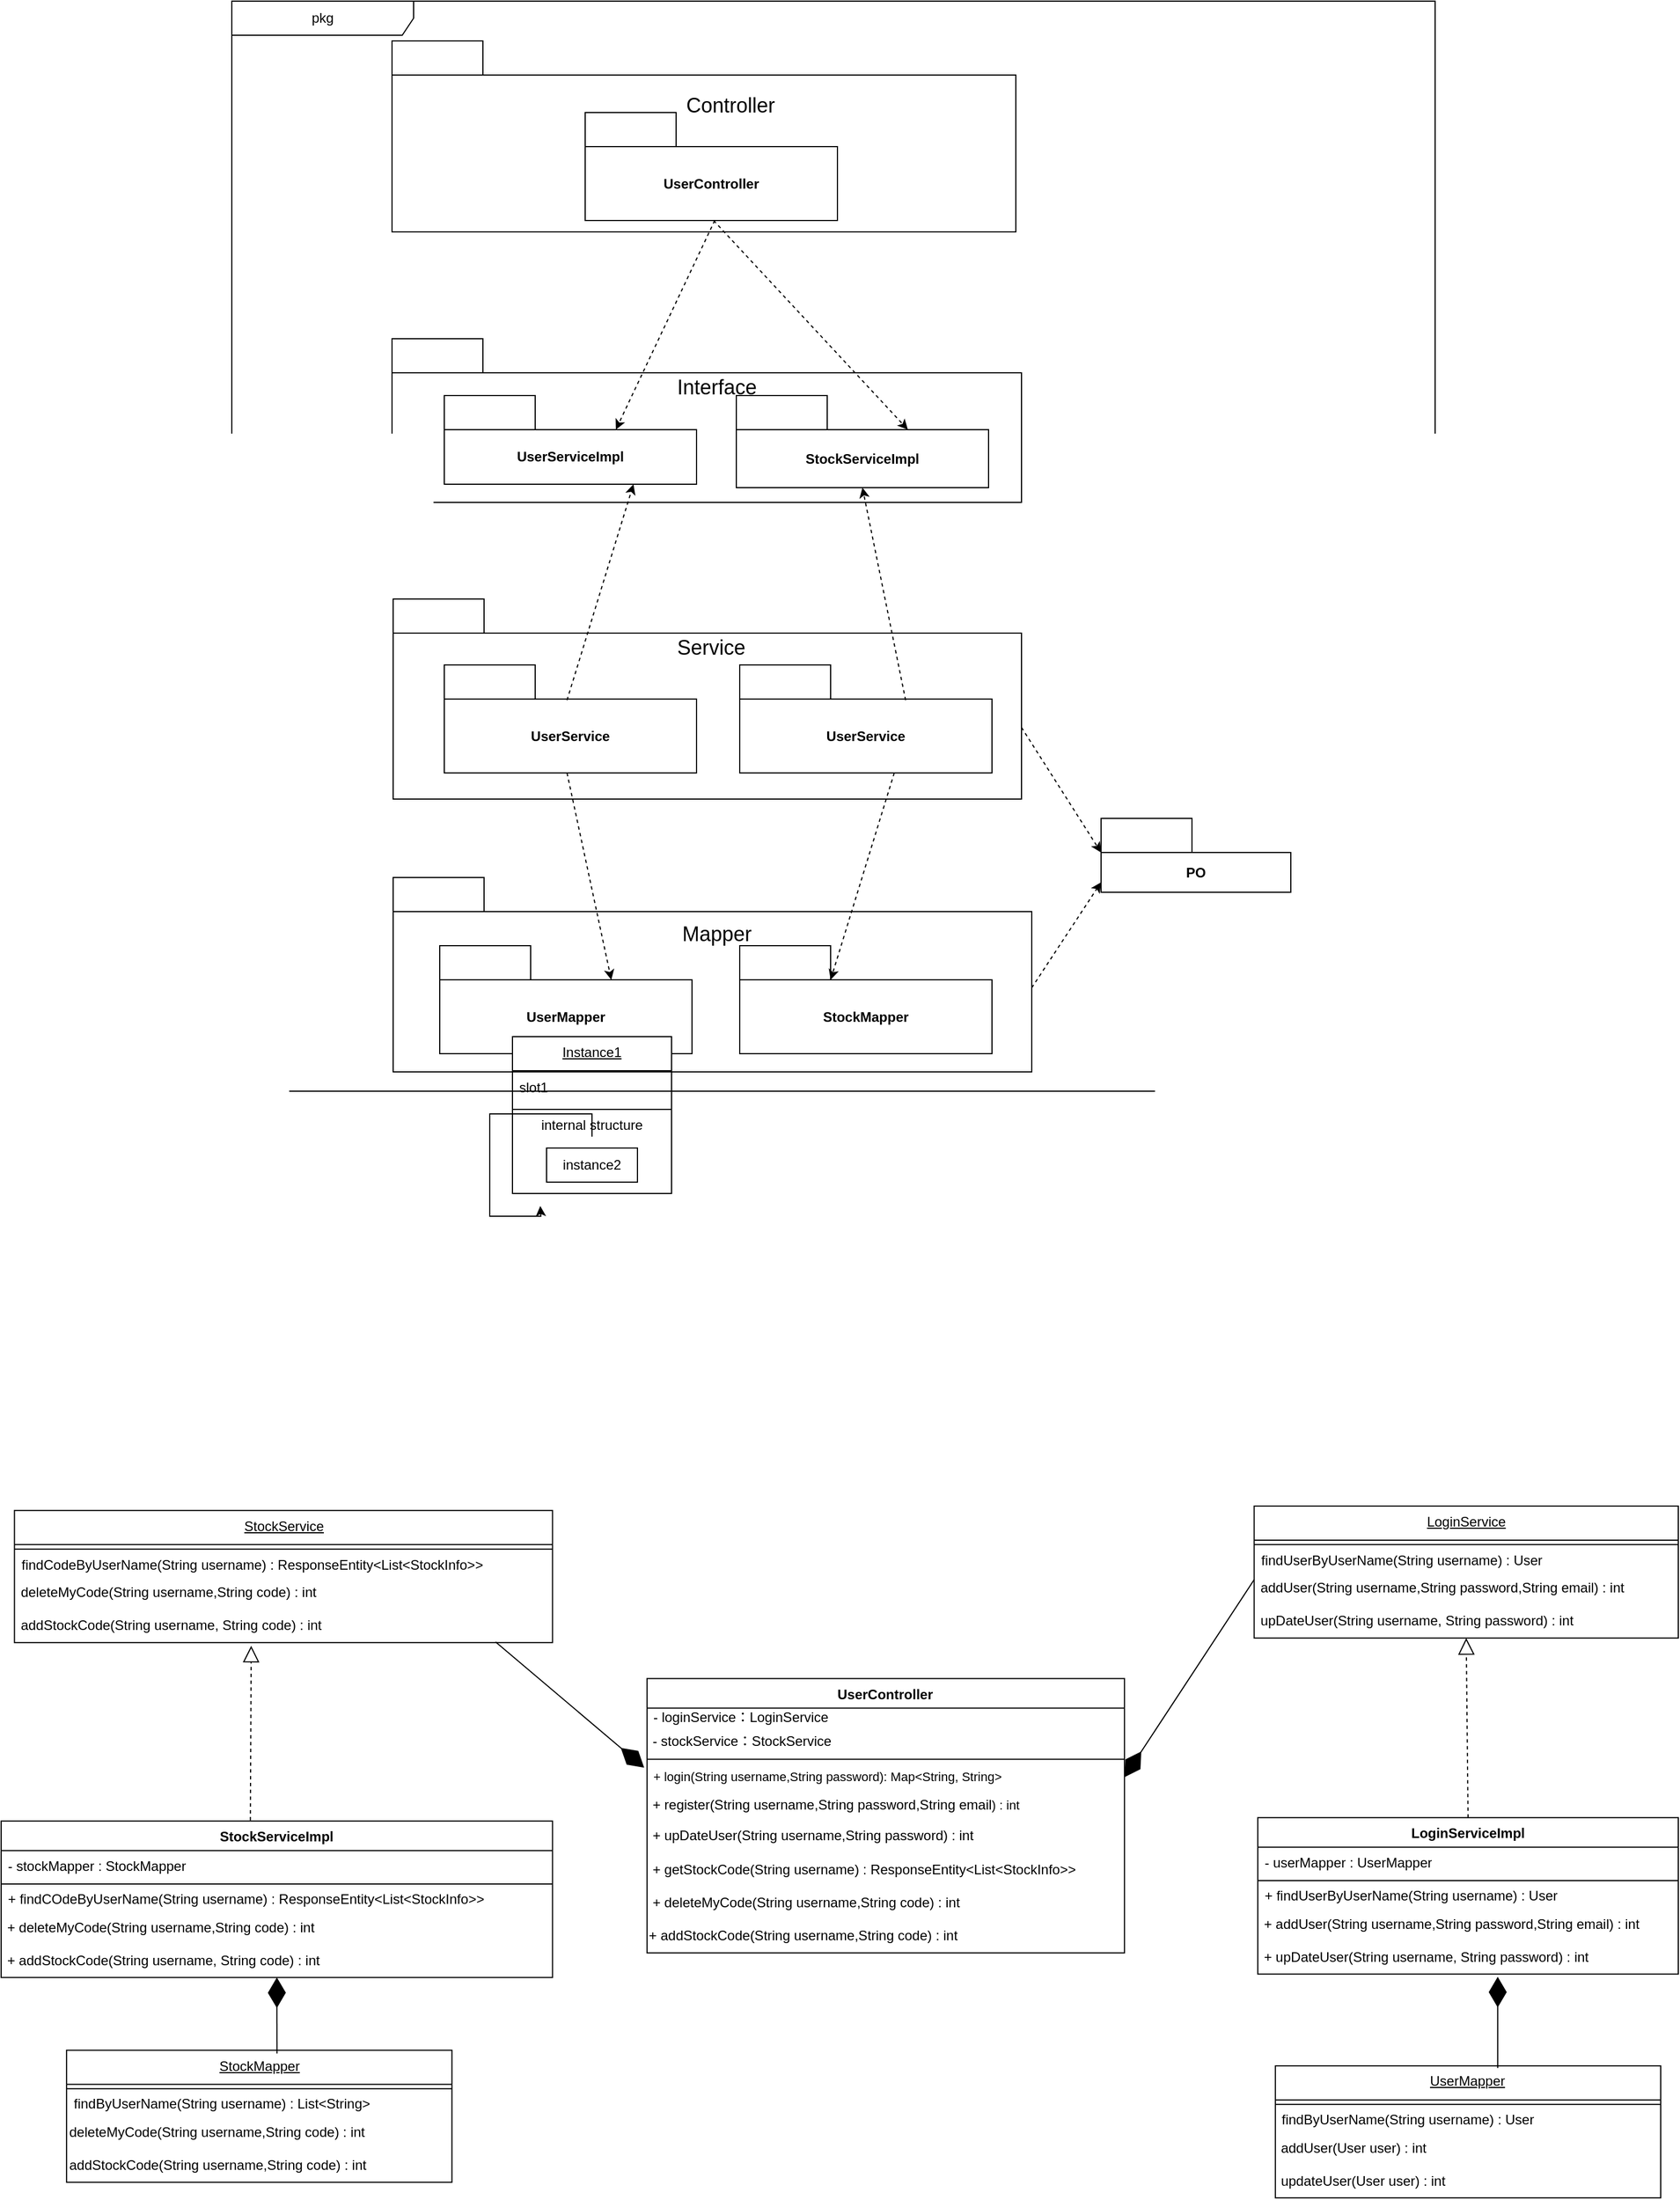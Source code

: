 <mxfile version="21.2.9" type="github">
  <diagram name="第 1 页" id="0QXPPpJDUHBg2czoXQ-s">
    <mxGraphModel dx="1702" dy="1035" grid="0" gridSize="10" guides="1" tooltips="1" connect="1" arrows="1" fold="1" page="1" pageScale="1" pageWidth="827" pageHeight="1169" math="0" shadow="0">
      <root>
        <mxCell id="0" />
        <mxCell id="1" parent="0" />
        <mxCell id="4626wCyMBrQdkkXuhkfx-3" value="pkg&lt;br&gt;" style="shape=umlFrame;whiteSpace=wrap;html=1;pointerEvents=0;recursiveResize=0;container=1;collapsible=0;width=160;" parent="1" vertex="1">
          <mxGeometry x="680" y="112" width="1059" height="959" as="geometry" />
        </mxCell>
        <mxCell id="4626wCyMBrQdkkXuhkfx-7" value="" style="shape=folder;fontStyle=1;tabWidth=80;tabHeight=30;tabPosition=left;html=1;boundedLbl=1;whiteSpace=wrap;" parent="4626wCyMBrQdkkXuhkfx-3" vertex="1">
          <mxGeometry x="141" y="35" width="549" height="168" as="geometry" />
        </mxCell>
        <mxCell id="4626wCyMBrQdkkXuhkfx-8" value="" style="shape=folder;fontStyle=1;tabWidth=80;tabHeight=30;tabPosition=left;html=1;boundedLbl=1;whiteSpace=wrap;" parent="4626wCyMBrQdkkXuhkfx-3" vertex="1">
          <mxGeometry x="141" y="297" width="554" height="144" as="geometry" />
        </mxCell>
        <mxCell id="4626wCyMBrQdkkXuhkfx-9" value="" style="shape=folder;fontStyle=1;tabWidth=80;tabHeight=30;tabPosition=left;html=1;boundedLbl=1;whiteSpace=wrap;" parent="4626wCyMBrQdkkXuhkfx-3" vertex="1">
          <mxGeometry x="142" y="526" width="553" height="176" as="geometry" />
        </mxCell>
        <mxCell id="4626wCyMBrQdkkXuhkfx-10" value="" style="shape=folder;fontStyle=1;tabWidth=80;tabHeight=30;tabPosition=left;html=1;boundedLbl=1;whiteSpace=wrap;" parent="4626wCyMBrQdkkXuhkfx-3" vertex="1">
          <mxGeometry x="142" y="771" width="562" height="171" as="geometry" />
        </mxCell>
        <mxCell id="4626wCyMBrQdkkXuhkfx-11" value="UserController" style="shape=folder;fontStyle=1;tabWidth=80;tabHeight=30;tabPosition=left;html=1;boundedLbl=1;whiteSpace=wrap;" parent="4626wCyMBrQdkkXuhkfx-3" vertex="1">
          <mxGeometry x="311" y="98" width="222" height="95" as="geometry" />
        </mxCell>
        <mxCell id="4626wCyMBrQdkkXuhkfx-12" value="UserServiceImpl" style="shape=folder;fontStyle=1;tabWidth=80;tabHeight=30;tabPosition=left;html=1;boundedLbl=1;whiteSpace=wrap;" parent="4626wCyMBrQdkkXuhkfx-3" vertex="1">
          <mxGeometry x="187" y="347" width="222" height="78" as="geometry" />
        </mxCell>
        <mxCell id="4626wCyMBrQdkkXuhkfx-13" value="StockServiceImpl" style="shape=folder;fontStyle=1;tabWidth=80;tabHeight=30;tabPosition=left;html=1;boundedLbl=1;whiteSpace=wrap;" parent="4626wCyMBrQdkkXuhkfx-3" vertex="1">
          <mxGeometry x="444" y="347" width="222" height="81" as="geometry" />
        </mxCell>
        <mxCell id="4626wCyMBrQdkkXuhkfx-14" value="UserService" style="shape=folder;fontStyle=1;tabWidth=80;tabHeight=30;tabPosition=left;html=1;boundedLbl=1;whiteSpace=wrap;" parent="4626wCyMBrQdkkXuhkfx-3" vertex="1">
          <mxGeometry x="187" y="584" width="222" height="95" as="geometry" />
        </mxCell>
        <mxCell id="4626wCyMBrQdkkXuhkfx-15" value="UserService" style="shape=folder;fontStyle=1;tabWidth=80;tabHeight=30;tabPosition=left;html=1;boundedLbl=1;whiteSpace=wrap;" parent="4626wCyMBrQdkkXuhkfx-3" vertex="1">
          <mxGeometry x="447" y="584" width="222" height="95" as="geometry" />
        </mxCell>
        <mxCell id="4626wCyMBrQdkkXuhkfx-17" value="StockMapper" style="shape=folder;fontStyle=1;tabWidth=80;tabHeight=30;tabPosition=left;html=1;boundedLbl=1;whiteSpace=wrap;" parent="4626wCyMBrQdkkXuhkfx-3" vertex="1">
          <mxGeometry x="447" y="831" width="222" height="95" as="geometry" />
        </mxCell>
        <mxCell id="4626wCyMBrQdkkXuhkfx-16" value="UserMapper" style="shape=folder;fontStyle=1;tabWidth=80;tabHeight=30;tabPosition=left;html=1;boundedLbl=1;whiteSpace=wrap;" parent="4626wCyMBrQdkkXuhkfx-3" vertex="1">
          <mxGeometry x="183" y="831" width="222" height="95" as="geometry" />
        </mxCell>
        <mxCell id="4626wCyMBrQdkkXuhkfx-18" value="PO" style="shape=folder;fontStyle=1;tabWidth=80;tabHeight=30;tabPosition=left;html=1;boundedLbl=1;whiteSpace=wrap;" parent="4626wCyMBrQdkkXuhkfx-3" vertex="1">
          <mxGeometry x="765" y="719" width="167" height="65" as="geometry" />
        </mxCell>
        <mxCell id="4626wCyMBrQdkkXuhkfx-19" value="&lt;font style=&quot;font-size: 18px;&quot;&gt;Controller&lt;/font&gt;" style="text;html=1;strokeColor=none;fillColor=none;align=center;verticalAlign=middle;whiteSpace=wrap;rounded=0;" parent="4626wCyMBrQdkkXuhkfx-3" vertex="1">
          <mxGeometry x="409" y="77" width="60" height="30" as="geometry" />
        </mxCell>
        <mxCell id="4626wCyMBrQdkkXuhkfx-20" value="&lt;font style=&quot;font-size: 18px;&quot;&gt;Interface&lt;/font&gt;" style="text;html=1;strokeColor=none;fillColor=none;align=center;verticalAlign=middle;whiteSpace=wrap;rounded=0;" parent="4626wCyMBrQdkkXuhkfx-3" vertex="1">
          <mxGeometry x="397" y="325" width="60" height="30" as="geometry" />
        </mxCell>
        <mxCell id="4626wCyMBrQdkkXuhkfx-21" value="&lt;font style=&quot;font-size: 18px;&quot;&gt;Service&lt;/font&gt;" style="text;html=1;strokeColor=none;fillColor=none;align=center;verticalAlign=middle;whiteSpace=wrap;rounded=0;" parent="4626wCyMBrQdkkXuhkfx-3" vertex="1">
          <mxGeometry x="392" y="554" width="60" height="30" as="geometry" />
        </mxCell>
        <mxCell id="4626wCyMBrQdkkXuhkfx-22" value="&lt;font style=&quot;font-size: 18px;&quot;&gt;Mapper&lt;/font&gt;" style="text;html=1;strokeColor=none;fillColor=none;align=center;verticalAlign=middle;whiteSpace=wrap;rounded=0;" parent="4626wCyMBrQdkkXuhkfx-3" vertex="1">
          <mxGeometry x="397" y="806" width="60" height="30" as="geometry" />
        </mxCell>
        <mxCell id="4626wCyMBrQdkkXuhkfx-23" value="" style="endArrow=classic;html=1;rounded=0;entryX=0;entryY=0;entryDx=151;entryDy=30;entryPerimeter=0;dashed=1;" parent="4626wCyMBrQdkkXuhkfx-3" target="4626wCyMBrQdkkXuhkfx-12" edge="1">
          <mxGeometry width="50" height="50" relative="1" as="geometry">
            <mxPoint x="425" y="193" as="sourcePoint" />
            <mxPoint x="475" y="143" as="targetPoint" />
          </mxGeometry>
        </mxCell>
        <mxCell id="4626wCyMBrQdkkXuhkfx-24" value="" style="endArrow=classic;html=1;rounded=0;entryX=0;entryY=0;entryDx=151;entryDy=30;entryPerimeter=0;dashed=1;" parent="4626wCyMBrQdkkXuhkfx-3" target="4626wCyMBrQdkkXuhkfx-13" edge="1">
          <mxGeometry width="50" height="50" relative="1" as="geometry">
            <mxPoint x="424" y="193" as="sourcePoint" />
            <mxPoint x="474" y="143" as="targetPoint" />
          </mxGeometry>
        </mxCell>
        <mxCell id="4626wCyMBrQdkkXuhkfx-25" value="" style="endArrow=classic;html=1;rounded=0;entryX=0.75;entryY=1;entryDx=0;entryDy=0;entryPerimeter=0;dashed=1;" parent="4626wCyMBrQdkkXuhkfx-3" target="4626wCyMBrQdkkXuhkfx-12" edge="1">
          <mxGeometry width="50" height="50" relative="1" as="geometry">
            <mxPoint x="295" y="615" as="sourcePoint" />
            <mxPoint x="345" y="565" as="targetPoint" />
          </mxGeometry>
        </mxCell>
        <mxCell id="4626wCyMBrQdkkXuhkfx-27" value="" style="endArrow=classic;html=1;rounded=0;entryX=0.5;entryY=1;entryDx=0;entryDy=0;entryPerimeter=0;dashed=1;" parent="4626wCyMBrQdkkXuhkfx-3" target="4626wCyMBrQdkkXuhkfx-13" edge="1">
          <mxGeometry width="50" height="50" relative="1" as="geometry">
            <mxPoint x="593" y="615" as="sourcePoint" />
            <mxPoint x="643" y="565" as="targetPoint" />
          </mxGeometry>
        </mxCell>
        <mxCell id="4626wCyMBrQdkkXuhkfx-29" value="" style="endArrow=classic;html=1;rounded=0;entryX=0;entryY=0;entryDx=151;entryDy=30;entryPerimeter=0;dashed=1;" parent="4626wCyMBrQdkkXuhkfx-3" target="4626wCyMBrQdkkXuhkfx-16" edge="1">
          <mxGeometry width="50" height="50" relative="1" as="geometry">
            <mxPoint x="295" y="679" as="sourcePoint" />
            <mxPoint x="345" y="629" as="targetPoint" />
          </mxGeometry>
        </mxCell>
        <mxCell id="4626wCyMBrQdkkXuhkfx-30" value="" style="endArrow=classic;html=1;rounded=0;entryX=0;entryY=0;entryDx=80;entryDy=30;entryPerimeter=0;dashed=1;" parent="4626wCyMBrQdkkXuhkfx-3" target="4626wCyMBrQdkkXuhkfx-17" edge="1">
          <mxGeometry width="50" height="50" relative="1" as="geometry">
            <mxPoint x="583" y="679" as="sourcePoint" />
            <mxPoint x="633" y="629" as="targetPoint" />
          </mxGeometry>
        </mxCell>
        <mxCell id="4626wCyMBrQdkkXuhkfx-31" value="" style="endArrow=classic;html=1;rounded=0;entryX=0;entryY=0;entryDx=0;entryDy=30;entryPerimeter=0;dashed=1;" parent="4626wCyMBrQdkkXuhkfx-3" target="4626wCyMBrQdkkXuhkfx-18" edge="1">
          <mxGeometry width="50" height="50" relative="1" as="geometry">
            <mxPoint x="695" y="639" as="sourcePoint" />
            <mxPoint x="745" y="589" as="targetPoint" />
          </mxGeometry>
        </mxCell>
        <mxCell id="4626wCyMBrQdkkXuhkfx-33" value="" style="endArrow=classic;html=1;rounded=0;entryX=0;entryY=0;entryDx=0;entryDy=56.25;entryPerimeter=0;dashed=1;" parent="4626wCyMBrQdkkXuhkfx-3" target="4626wCyMBrQdkkXuhkfx-18" edge="1">
          <mxGeometry width="50" height="50" relative="1" as="geometry">
            <mxPoint x="704" y="868" as="sourcePoint" />
            <mxPoint x="754" y="818" as="targetPoint" />
          </mxGeometry>
        </mxCell>
        <mxCell id="G_tIoEGC9dK9gHzRhqwB-1" value="Instance1" style="swimlane;fontStyle=4;align=center;verticalAlign=top;childLayout=stackLayout;horizontal=1;startSize=30;horizontalStack=0;resizeParent=1;resizeParentMax=0;resizeLast=0;collapsible=0;marginBottom=0;html=1;whiteSpace=wrap;" vertex="1" parent="1">
          <mxGeometry x="927" y="1023" width="140" height="138" as="geometry" />
        </mxCell>
        <mxCell id="G_tIoEGC9dK9gHzRhqwB-2" value="slot1" style="html=1;strokeColor=none;fillColor=none;align=left;verticalAlign=middle;spacingLeft=4;spacingRight=4;rotatable=0;points=[[0,0.5],[1,0.5]];resizeWidth=1;whiteSpace=wrap;" vertex="1" parent="G_tIoEGC9dK9gHzRhqwB-1">
          <mxGeometry y="30" width="140" height="30" as="geometry" />
        </mxCell>
        <mxCell id="G_tIoEGC9dK9gHzRhqwB-3" value="" style="line;strokeWidth=1;fillColor=none;align=left;verticalAlign=middle;spacingTop=-1;spacingLeft=3;spacingRight=3;rotatable=0;labelPosition=right;points=[];portConstraint=eastwest;" vertex="1" parent="G_tIoEGC9dK9gHzRhqwB-1">
          <mxGeometry y="60" width="140" height="8" as="geometry" />
        </mxCell>
        <mxCell id="G_tIoEGC9dK9gHzRhqwB-4" value="internal structure" style="html=1;strokeColor=none;fillColor=none;align=center;verticalAlign=middle;spacingLeft=4;spacingRight=4;rotatable=0;points=[[0,0.5],[1,0.5]];resizeWidth=1;whiteSpace=wrap;" vertex="1" parent="G_tIoEGC9dK9gHzRhqwB-1">
          <mxGeometry y="68" width="140" height="20" as="geometry" />
        </mxCell>
        <mxCell id="G_tIoEGC9dK9gHzRhqwB-7" style="edgeStyle=orthogonalEdgeStyle;rounded=0;orthogonalLoop=1;jettySize=auto;html=1;exitX=0.5;exitY=0;exitDx=0;exitDy=0;" edge="1" parent="G_tIoEGC9dK9gHzRhqwB-1" source="G_tIoEGC9dK9gHzRhqwB-5">
          <mxGeometry relative="1" as="geometry">
            <mxPoint x="24.487" y="149.009" as="targetPoint" />
          </mxGeometry>
        </mxCell>
        <mxCell id="G_tIoEGC9dK9gHzRhqwB-5" value="" style="swimlane;fontStyle=1;align=center;verticalAlign=top;horizontal=1;startSize=0;collapsible=0;marginBottom=0;html=1;strokeColor=none;fillColor=none;whiteSpace=wrap;" vertex="1" parent="G_tIoEGC9dK9gHzRhqwB-1">
          <mxGeometry y="88" width="140" height="50" as="geometry" />
        </mxCell>
        <mxCell id="G_tIoEGC9dK9gHzRhqwB-6" value="instance2" style="html=1;align=center;verticalAlign=middle;rotatable=0;whiteSpace=wrap;" vertex="1" parent="G_tIoEGC9dK9gHzRhqwB-5">
          <mxGeometry width="80" height="30" relative="1" as="geometry">
            <mxPoint x="30" y="10" as="offset" />
          </mxGeometry>
        </mxCell>
        <mxCell id="G_tIoEGC9dK9gHzRhqwB-102" value="" style="group" vertex="1" connectable="0" parent="1">
          <mxGeometry x="477" y="1436" width="1476" height="608" as="geometry" />
        </mxCell>
        <mxCell id="G_tIoEGC9dK9gHzRhqwB-29" value="LoginService" style="swimlane;fontStyle=4;align=center;verticalAlign=top;childLayout=stackLayout;horizontal=1;startSize=30;horizontalStack=0;resizeParent=1;resizeParentMax=0;resizeLast=0;collapsible=0;marginBottom=0;html=1;whiteSpace=wrap;rotation=0;" vertex="1" parent="G_tIoEGC9dK9gHzRhqwB-102">
          <mxGeometry x="1102.734" width="373.266" height="116.158" as="geometry" />
        </mxCell>
        <mxCell id="G_tIoEGC9dK9gHzRhqwB-31" value="" style="line;strokeWidth=1;fillColor=none;align=left;verticalAlign=middle;spacingTop=-1;spacingLeft=3;spacingRight=3;rotatable=0;labelPosition=right;points=[];portConstraint=eastwest;rotation=0;" vertex="1" parent="G_tIoEGC9dK9gHzRhqwB-29">
          <mxGeometry y="30" width="373.266" height="7.833" as="geometry" />
        </mxCell>
        <mxCell id="G_tIoEGC9dK9gHzRhqwB-32" value="findUserByUserName(String username) : User" style="html=1;strokeColor=none;fillColor=none;align=left;verticalAlign=middle;spacingLeft=4;spacingRight=4;rotatable=0;points=[[0,0.5],[1,0.5]];resizeWidth=1;whiteSpace=wrap;rotation=0;" vertex="1" parent="G_tIoEGC9dK9gHzRhqwB-29">
          <mxGeometry y="37.833" width="373.266" height="19.581" as="geometry" />
        </mxCell>
        <mxCell id="G_tIoEGC9dK9gHzRhqwB-37" value="&amp;nbsp;addUser(String username,String password,String email) : int" style="text;html=1;strokeColor=none;fillColor=none;align=left;verticalAlign=middle;whiteSpace=wrap;rounded=0;" vertex="1" parent="G_tIoEGC9dK9gHzRhqwB-29">
          <mxGeometry y="57.414" width="373.266" height="29.372" as="geometry" />
        </mxCell>
        <mxCell id="G_tIoEGC9dK9gHzRhqwB-38" value="&amp;nbsp;upDateUser(String username, String password) : int&amp;nbsp;" style="text;html=1;strokeColor=none;fillColor=none;align=left;verticalAlign=middle;whiteSpace=wrap;rounded=0;" vertex="1" parent="G_tIoEGC9dK9gHzRhqwB-29">
          <mxGeometry y="86.786" width="373.266" height="29.372" as="geometry" />
        </mxCell>
        <mxCell id="G_tIoEGC9dK9gHzRhqwB-39" value="StockService" style="swimlane;fontStyle=4;align=center;verticalAlign=top;childLayout=stackLayout;horizontal=1;startSize=30;horizontalStack=0;resizeParent=1;resizeParentMax=0;resizeLast=0;collapsible=0;marginBottom=0;html=1;whiteSpace=wrap;rotation=0;" vertex="1" parent="G_tIoEGC9dK9gHzRhqwB-102">
          <mxGeometry x="11.731" y="3.916" width="473.514" height="116.158" as="geometry" />
        </mxCell>
        <mxCell id="G_tIoEGC9dK9gHzRhqwB-40" value="" style="line;strokeWidth=1;fillColor=none;align=left;verticalAlign=middle;spacingTop=-1;spacingLeft=3;spacingRight=3;rotatable=0;labelPosition=right;points=[];portConstraint=eastwest;rotation=0;" vertex="1" parent="G_tIoEGC9dK9gHzRhqwB-39">
          <mxGeometry y="30" width="473.514" height="7.833" as="geometry" />
        </mxCell>
        <mxCell id="G_tIoEGC9dK9gHzRhqwB-41" value="findCodeByUserName(String username) :&amp;nbsp;ResponseEntity&amp;lt;List&amp;lt;StockInfo&amp;gt;&amp;gt;" style="html=1;strokeColor=none;fillColor=none;align=left;verticalAlign=middle;spacingLeft=4;spacingRight=4;rotatable=0;points=[[0,0.5],[1,0.5]];resizeWidth=1;whiteSpace=wrap;rotation=0;" vertex="1" parent="G_tIoEGC9dK9gHzRhqwB-39">
          <mxGeometry y="37.833" width="473.514" height="19.581" as="geometry" />
        </mxCell>
        <mxCell id="G_tIoEGC9dK9gHzRhqwB-42" value="&amp;nbsp;deleteMyCode(String username,String code) : int" style="text;html=1;strokeColor=none;fillColor=none;align=left;verticalAlign=middle;whiteSpace=wrap;rounded=0;" vertex="1" parent="G_tIoEGC9dK9gHzRhqwB-39">
          <mxGeometry y="57.414" width="473.514" height="29.372" as="geometry" />
        </mxCell>
        <mxCell id="G_tIoEGC9dK9gHzRhqwB-43" value="&amp;nbsp;addStockCode(String username, String code) : int&amp;nbsp;" style="text;html=1;strokeColor=none;fillColor=none;align=left;verticalAlign=middle;whiteSpace=wrap;rounded=0;" vertex="1" parent="G_tIoEGC9dK9gHzRhqwB-39">
          <mxGeometry y="86.786" width="473.514" height="29.372" as="geometry" />
        </mxCell>
        <mxCell id="G_tIoEGC9dK9gHzRhqwB-46" value="" style="endArrow=block;dashed=1;endFill=0;endSize=12;html=1;rounded=0;entryX=0.5;entryY=1;entryDx=0;entryDy=0;exitX=0.5;exitY=0;exitDx=0;exitDy=0;" edge="1" parent="G_tIoEGC9dK9gHzRhqwB-102" source="G_tIoEGC9dK9gHzRhqwB-52" target="G_tIoEGC9dK9gHzRhqwB-38">
          <mxGeometry width="160" relative="1" as="geometry">
            <mxPoint x="1286.168" y="261.411" as="sourcePoint" />
            <mxPoint x="1557.532" y="189.234" as="targetPoint" />
          </mxGeometry>
        </mxCell>
        <mxCell id="G_tIoEGC9dK9gHzRhqwB-48" value="" style="endArrow=diamondThin;endFill=1;endSize=24;html=1;rounded=0;exitX=0;exitY=0.25;exitDx=0;exitDy=0;entryX=1;entryY=0.5;entryDx=0;entryDy=0;" edge="1" parent="G_tIoEGC9dK9gHzRhqwB-102" source="G_tIoEGC9dK9gHzRhqwB-37" target="G_tIoEGC9dK9gHzRhqwB-11">
          <mxGeometry width="160" relative="1" as="geometry">
            <mxPoint x="1093.136" y="174.274" as="sourcePoint" />
            <mxPoint x="1018.483" y="137.069" as="targetPoint" />
          </mxGeometry>
        </mxCell>
        <mxCell id="G_tIoEGC9dK9gHzRhqwB-49" value="" style="endArrow=diamondThin;endFill=1;endSize=24;html=1;rounded=0;entryX=-0.006;entryY=0.148;entryDx=0;entryDy=0;entryPerimeter=0;" edge="1" parent="G_tIoEGC9dK9gHzRhqwB-102" target="G_tIoEGC9dK9gHzRhqwB-11">
          <mxGeometry width="160" relative="1" as="geometry">
            <mxPoint x="435.121" y="119.446" as="sourcePoint" />
            <mxPoint x="-57.59" y="231.06" as="targetPoint" />
          </mxGeometry>
        </mxCell>
        <mxCell id="G_tIoEGC9dK9gHzRhqwB-51" value="" style="endArrow=block;dashed=1;endFill=0;endSize=12;html=1;rounded=0;entryX=0.44;entryY=1.097;entryDx=0;entryDy=0;entryPerimeter=0;exitX=0.452;exitY=-0.004;exitDx=0;exitDy=0;exitPerimeter=0;" edge="1" parent="G_tIoEGC9dK9gHzRhqwB-102" source="G_tIoEGC9dK9gHzRhqwB-68" target="G_tIoEGC9dK9gHzRhqwB-43">
          <mxGeometry width="160" relative="1" as="geometry">
            <mxPoint x="255.954" y="265.327" as="sourcePoint" />
            <mxPoint x="197.298" y="291.762" as="targetPoint" />
          </mxGeometry>
        </mxCell>
        <mxCell id="G_tIoEGC9dK9gHzRhqwB-52" value="LoginServiceImpl" style="swimlane;fontStyle=1;align=center;verticalAlign=top;childLayout=stackLayout;horizontal=1;startSize=26;horizontalStack=0;resizeParent=1;resizeParentMax=0;resizeLast=0;collapsible=1;marginBottom=0;whiteSpace=wrap;html=1;" vertex="1" parent="G_tIoEGC9dK9gHzRhqwB-102">
          <mxGeometry x="1105.934" y="274.138" width="370.066" height="137.614" as="geometry" />
        </mxCell>
        <mxCell id="G_tIoEGC9dK9gHzRhqwB-53" value="- userMapper : UserMapper" style="text;strokeColor=none;fillColor=none;align=left;verticalAlign=top;spacingLeft=4;spacingRight=4;overflow=hidden;rotatable=0;points=[[0,0.5],[1,0.5]];portConstraint=eastwest;whiteSpace=wrap;html=1;" vertex="1" parent="G_tIoEGC9dK9gHzRhqwB-52">
          <mxGeometry y="26" width="370.066" height="25.456" as="geometry" />
        </mxCell>
        <mxCell id="G_tIoEGC9dK9gHzRhqwB-54" value="" style="line;strokeWidth=1;fillColor=none;align=left;verticalAlign=middle;spacingTop=-1;spacingLeft=3;spacingRight=3;rotatable=0;labelPosition=right;points=[];portConstraint=eastwest;strokeColor=inherit;" vertex="1" parent="G_tIoEGC9dK9gHzRhqwB-52">
          <mxGeometry y="51.456" width="370.066" height="7.833" as="geometry" />
        </mxCell>
        <mxCell id="G_tIoEGC9dK9gHzRhqwB-65" value="+ findUserByUserName(String username) : User" style="html=1;strokeColor=none;fillColor=none;align=left;verticalAlign=middle;spacingLeft=4;spacingRight=4;rotatable=0;points=[[0,0.5],[1,0.5]];resizeWidth=1;whiteSpace=wrap;rotation=0;" vertex="1" parent="G_tIoEGC9dK9gHzRhqwB-52">
          <mxGeometry y="59.288" width="370.066" height="19.581" as="geometry" />
        </mxCell>
        <mxCell id="G_tIoEGC9dK9gHzRhqwB-66" value="&amp;nbsp;+ addUser(String username,String password,String email) : int" style="text;html=1;strokeColor=none;fillColor=none;align=left;verticalAlign=middle;whiteSpace=wrap;rounded=0;" vertex="1" parent="G_tIoEGC9dK9gHzRhqwB-52">
          <mxGeometry y="78.87" width="370.066" height="29.372" as="geometry" />
        </mxCell>
        <mxCell id="G_tIoEGC9dK9gHzRhqwB-67" value="&amp;nbsp;+ upDateUser(String username, String password) : int&amp;nbsp;" style="text;html=1;strokeColor=none;fillColor=none;align=left;verticalAlign=middle;whiteSpace=wrap;rounded=0;" vertex="1" parent="G_tIoEGC9dK9gHzRhqwB-52">
          <mxGeometry y="108.242" width="370.066" height="29.372" as="geometry" />
        </mxCell>
        <mxCell id="G_tIoEGC9dK9gHzRhqwB-60" value="UserController" style="swimlane;fontStyle=1;align=center;verticalAlign=top;childLayout=stackLayout;horizontal=1;startSize=26;horizontalStack=0;resizeParent=1;resizeParentMax=0;resizeLast=0;collapsible=1;marginBottom=0;whiteSpace=wrap;html=1;" vertex="1" parent="G_tIoEGC9dK9gHzRhqwB-102">
          <mxGeometry x="568.431" y="151.755" width="420.191" height="241.395" as="geometry" />
        </mxCell>
        <mxCell id="G_tIoEGC9dK9gHzRhqwB-9" value="-&amp;nbsp;loginService：LoginService" style="html=1;strokeColor=none;fillColor=none;align=left;verticalAlign=middle;spacingLeft=4;spacingRight=4;rotatable=0;points=[[0,0.5],[1,0.5]];resizeWidth=1;whiteSpace=wrap;" vertex="1" parent="G_tIoEGC9dK9gHzRhqwB-60">
          <mxGeometry y="26" width="420.191" height="16.644" as="geometry" />
        </mxCell>
        <mxCell id="G_tIoEGC9dK9gHzRhqwB-19" value="&amp;nbsp;-&amp;nbsp;stockService：StockService" style="text;html=1;strokeColor=none;fillColor=none;align=left;verticalAlign=middle;whiteSpace=wrap;rounded=0;" vertex="1" parent="G_tIoEGC9dK9gHzRhqwB-60">
          <mxGeometry y="42.644" width="420.191" height="24.477" as="geometry" />
        </mxCell>
        <mxCell id="G_tIoEGC9dK9gHzRhqwB-62" value="" style="line;strokeWidth=1;fillColor=none;align=left;verticalAlign=middle;spacingTop=-1;spacingLeft=3;spacingRight=3;rotatable=0;labelPosition=right;points=[];portConstraint=eastwest;strokeColor=inherit;" vertex="1" parent="G_tIoEGC9dK9gHzRhqwB-60">
          <mxGeometry y="67.121" width="420.191" height="7.833" as="geometry" />
        </mxCell>
        <mxCell id="G_tIoEGC9dK9gHzRhqwB-11" value="&lt;font style=&quot;font-size: 11px;&quot;&gt;+ login(String username,String password&lt;span style=&quot;background-color: initial; font-size: 11px;&quot;&gt;): Map&amp;lt;String, String&amp;gt;&lt;/span&gt;&lt;/font&gt;" style="html=1;strokeColor=none;fillColor=none;align=left;verticalAlign=middle;spacingLeft=4;spacingRight=4;rotatable=0;points=[[0,0.5],[1,0.5]];resizeWidth=1;whiteSpace=wrap;" vertex="1" parent="G_tIoEGC9dK9gHzRhqwB-60">
          <mxGeometry y="74.953" width="420.191" height="23.498" as="geometry" />
        </mxCell>
        <mxCell id="G_tIoEGC9dK9gHzRhqwB-21" value="&amp;nbsp;+ register(String username,String password,String email&lt;span style=&quot;border-color: var(--border-color); font-size: 11px; background-color: initial;&quot;&gt;) : int&lt;/span&gt;" style="text;html=1;strokeColor=none;fillColor=none;align=left;verticalAlign=middle;whiteSpace=wrap;rounded=0;" vertex="1" parent="G_tIoEGC9dK9gHzRhqwB-60">
          <mxGeometry y="98.451" width="420.191" height="25.456" as="geometry" />
        </mxCell>
        <mxCell id="G_tIoEGC9dK9gHzRhqwB-23" value="&amp;nbsp;+ upDateUser(String username,String password) : int" style="text;html=1;strokeColor=none;fillColor=none;align=left;verticalAlign=middle;whiteSpace=wrap;rounded=0;" vertex="1" parent="G_tIoEGC9dK9gHzRhqwB-60">
          <mxGeometry y="123.907" width="420.191" height="29.372" as="geometry" />
        </mxCell>
        <mxCell id="G_tIoEGC9dK9gHzRhqwB-25" value="&amp;nbsp;+ getStockCode(String username) :&amp;nbsp;ResponseEntity&amp;lt;List&amp;lt;StockInfo&amp;gt;&amp;gt;&amp;nbsp;" style="text;html=1;strokeColor=none;fillColor=none;align=left;verticalAlign=middle;whiteSpace=wrap;rounded=0;" vertex="1" parent="G_tIoEGC9dK9gHzRhqwB-60">
          <mxGeometry y="153.279" width="420.191" height="29.372" as="geometry" />
        </mxCell>
        <mxCell id="G_tIoEGC9dK9gHzRhqwB-26" value="&amp;nbsp;+ deleteMyCode(String username,String code) : int&amp;nbsp;" style="text;html=1;strokeColor=none;fillColor=none;align=left;verticalAlign=middle;whiteSpace=wrap;rounded=0;" vertex="1" parent="G_tIoEGC9dK9gHzRhqwB-60">
          <mxGeometry y="182.651" width="420.191" height="29.372" as="geometry" />
        </mxCell>
        <mxCell id="G_tIoEGC9dK9gHzRhqwB-27" value="+ addStockCode(String username,String code) : int&amp;nbsp;" style="text;html=1;strokeColor=none;fillColor=none;align=left;verticalAlign=middle;whiteSpace=wrap;rounded=0;" vertex="1" parent="G_tIoEGC9dK9gHzRhqwB-60">
          <mxGeometry y="212.023" width="420.191" height="29.372" as="geometry" />
        </mxCell>
        <mxCell id="G_tIoEGC9dK9gHzRhqwB-68" value="StockServiceImpl" style="swimlane;fontStyle=1;align=center;verticalAlign=top;childLayout=stackLayout;horizontal=1;startSize=26;horizontalStack=0;resizeParent=1;resizeParentMax=0;resizeLast=0;collapsible=1;marginBottom=0;whiteSpace=wrap;html=1;" vertex="1" parent="G_tIoEGC9dK9gHzRhqwB-102">
          <mxGeometry y="277.076" width="485.246" height="137.614" as="geometry" />
        </mxCell>
        <mxCell id="G_tIoEGC9dK9gHzRhqwB-69" value="- stockMapper : StockMapper" style="text;strokeColor=none;fillColor=none;align=left;verticalAlign=top;spacingLeft=4;spacingRight=4;overflow=hidden;rotatable=0;points=[[0,0.5],[1,0.5]];portConstraint=eastwest;whiteSpace=wrap;html=1;" vertex="1" parent="G_tIoEGC9dK9gHzRhqwB-68">
          <mxGeometry y="26" width="485.246" height="25.456" as="geometry" />
        </mxCell>
        <mxCell id="G_tIoEGC9dK9gHzRhqwB-70" value="" style="line;strokeWidth=1;fillColor=none;align=left;verticalAlign=middle;spacingTop=-1;spacingLeft=3;spacingRight=3;rotatable=0;labelPosition=right;points=[];portConstraint=eastwest;strokeColor=inherit;" vertex="1" parent="G_tIoEGC9dK9gHzRhqwB-68">
          <mxGeometry y="51.456" width="485.246" height="7.833" as="geometry" />
        </mxCell>
        <mxCell id="G_tIoEGC9dK9gHzRhqwB-72" value="+ findCOdeByUserName(String username) :&amp;nbsp;ResponseEntity&amp;lt;List&amp;lt;StockInfo&amp;gt;&amp;gt;" style="html=1;strokeColor=none;fillColor=none;align=left;verticalAlign=middle;spacingLeft=4;spacingRight=4;rotatable=0;points=[[0,0.5],[1,0.5]];resizeWidth=1;whiteSpace=wrap;rotation=0;" vertex="1" parent="G_tIoEGC9dK9gHzRhqwB-68">
          <mxGeometry y="59.288" width="485.246" height="19.581" as="geometry" />
        </mxCell>
        <mxCell id="G_tIoEGC9dK9gHzRhqwB-73" value="&amp;nbsp;+ deleteMyCode(String username,String code) : int" style="text;html=1;strokeColor=none;fillColor=none;align=left;verticalAlign=middle;whiteSpace=wrap;rounded=0;" vertex="1" parent="G_tIoEGC9dK9gHzRhqwB-68">
          <mxGeometry y="78.87" width="485.246" height="29.372" as="geometry" />
        </mxCell>
        <mxCell id="G_tIoEGC9dK9gHzRhqwB-74" value="&amp;nbsp;+ addStockCode(String username, String code) : int&amp;nbsp;" style="text;html=1;strokeColor=none;fillColor=none;align=left;verticalAlign=middle;whiteSpace=wrap;rounded=0;" vertex="1" parent="G_tIoEGC9dK9gHzRhqwB-68">
          <mxGeometry y="108.242" width="485.246" height="29.372" as="geometry" />
        </mxCell>
        <mxCell id="G_tIoEGC9dK9gHzRhqwB-84" value="StockMapper" style="swimlane;fontStyle=4;align=center;verticalAlign=top;childLayout=stackLayout;horizontal=1;startSize=30;horizontalStack=0;resizeParent=1;resizeParentMax=0;resizeLast=0;collapsible=0;marginBottom=0;html=1;whiteSpace=wrap;" vertex="1" parent="G_tIoEGC9dK9gHzRhqwB-102">
          <mxGeometry x="57.59" y="478.763" width="339.139" height="116.158" as="geometry" />
        </mxCell>
        <mxCell id="G_tIoEGC9dK9gHzRhqwB-86" value="" style="line;strokeWidth=1;fillColor=none;align=left;verticalAlign=middle;spacingTop=-1;spacingLeft=3;spacingRight=3;rotatable=0;labelPosition=right;points=[];portConstraint=eastwest;" vertex="1" parent="G_tIoEGC9dK9gHzRhqwB-84">
          <mxGeometry y="30" width="339.139" height="7.833" as="geometry" />
        </mxCell>
        <mxCell id="G_tIoEGC9dK9gHzRhqwB-87" value="findByUserName(String username) : List&amp;lt;String&amp;gt;" style="html=1;strokeColor=none;fillColor=none;align=left;verticalAlign=middle;spacingLeft=4;spacingRight=4;rotatable=0;points=[[0,0.5],[1,0.5]];resizeWidth=1;whiteSpace=wrap;" vertex="1" parent="G_tIoEGC9dK9gHzRhqwB-84">
          <mxGeometry y="37.833" width="339.139" height="19.581" as="geometry" />
        </mxCell>
        <mxCell id="G_tIoEGC9dK9gHzRhqwB-91" value="deleteMyCode(String username,String code) : int&amp;nbsp;" style="text;html=1;strokeColor=none;fillColor=none;align=left;verticalAlign=middle;whiteSpace=wrap;rounded=0;" vertex="1" parent="G_tIoEGC9dK9gHzRhqwB-84">
          <mxGeometry y="57.414" width="339.139" height="29.372" as="geometry" />
        </mxCell>
        <mxCell id="G_tIoEGC9dK9gHzRhqwB-92" value="addStockCode(String username,String code) : int&amp;nbsp;" style="text;html=1;strokeColor=none;fillColor=none;align=left;verticalAlign=middle;whiteSpace=wrap;rounded=0;" vertex="1" parent="G_tIoEGC9dK9gHzRhqwB-84">
          <mxGeometry y="86.786" width="339.139" height="29.372" as="geometry" />
        </mxCell>
        <mxCell id="G_tIoEGC9dK9gHzRhqwB-95" value="UserMapper" style="swimlane;fontStyle=4;align=center;verticalAlign=top;childLayout=stackLayout;horizontal=1;startSize=30;horizontalStack=0;resizeParent=1;resizeParentMax=0;resizeLast=0;collapsible=0;marginBottom=0;html=1;whiteSpace=wrap;" vertex="1" parent="G_tIoEGC9dK9gHzRhqwB-102">
          <mxGeometry x="1121.397" y="492.47" width="339.139" height="116.158" as="geometry" />
        </mxCell>
        <mxCell id="G_tIoEGC9dK9gHzRhqwB-96" value="" style="line;strokeWidth=1;fillColor=none;align=left;verticalAlign=middle;spacingTop=-1;spacingLeft=3;spacingRight=3;rotatable=0;labelPosition=right;points=[];portConstraint=eastwest;" vertex="1" parent="G_tIoEGC9dK9gHzRhqwB-95">
          <mxGeometry y="30" width="339.139" height="7.833" as="geometry" />
        </mxCell>
        <mxCell id="G_tIoEGC9dK9gHzRhqwB-97" value="findByUserName(String username) : User" style="html=1;strokeColor=none;fillColor=none;align=left;verticalAlign=middle;spacingLeft=4;spacingRight=4;rotatable=0;points=[[0,0.5],[1,0.5]];resizeWidth=1;whiteSpace=wrap;" vertex="1" parent="G_tIoEGC9dK9gHzRhqwB-95">
          <mxGeometry y="37.833" width="339.139" height="19.581" as="geometry" />
        </mxCell>
        <mxCell id="G_tIoEGC9dK9gHzRhqwB-98" value="&amp;nbsp;addUser(User user) : int&amp;nbsp;" style="text;html=1;strokeColor=none;fillColor=none;align=left;verticalAlign=middle;whiteSpace=wrap;rounded=0;" vertex="1" parent="G_tIoEGC9dK9gHzRhqwB-95">
          <mxGeometry y="57.414" width="339.139" height="29.372" as="geometry" />
        </mxCell>
        <mxCell id="G_tIoEGC9dK9gHzRhqwB-99" value="&amp;nbsp;updateUser(User user) : int&amp;nbsp;" style="text;html=1;strokeColor=none;fillColor=none;align=left;verticalAlign=middle;whiteSpace=wrap;rounded=0;" vertex="1" parent="G_tIoEGC9dK9gHzRhqwB-95">
          <mxGeometry y="86.786" width="339.139" height="29.372" as="geometry" />
        </mxCell>
        <mxCell id="G_tIoEGC9dK9gHzRhqwB-100" value="" style="endArrow=diamondThin;endFill=1;endSize=24;html=1;rounded=0;entryX=0.5;entryY=1;entryDx=0;entryDy=0;exitX=0.546;exitY=0.025;exitDx=0;exitDy=0;exitPerimeter=0;" edge="1" parent="G_tIoEGC9dK9gHzRhqwB-102" source="G_tIoEGC9dK9gHzRhqwB-84" target="G_tIoEGC9dK9gHzRhqwB-74">
          <mxGeometry width="160" relative="1" as="geometry">
            <mxPoint x="194.098" y="299.594" as="sourcePoint" />
            <mxPoint x="364.734" y="299.594" as="targetPoint" />
          </mxGeometry>
        </mxCell>
        <mxCell id="G_tIoEGC9dK9gHzRhqwB-101" value="" style="endArrow=diamondThin;endFill=1;endSize=24;html=1;rounded=0;entryX=0.5;entryY=1;entryDx=0;entryDy=0;exitX=0.577;exitY=0.016;exitDx=0;exitDy=0;exitPerimeter=0;" edge="1" parent="G_tIoEGC9dK9gHzRhqwB-102" source="G_tIoEGC9dK9gHzRhqwB-95">
          <mxGeometry width="160" relative="1" as="geometry">
            <mxPoint x="1317.095" y="481.7" as="sourcePoint" />
            <mxPoint x="1317.095" y="414.145" as="targetPoint" />
          </mxGeometry>
        </mxCell>
      </root>
    </mxGraphModel>
  </diagram>
</mxfile>
